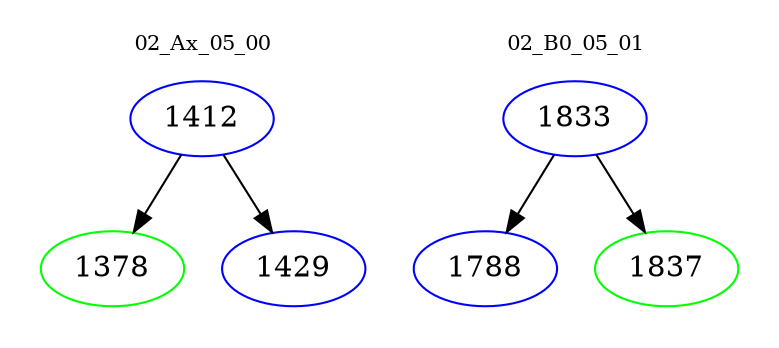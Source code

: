 digraph{
subgraph cluster_0 {
color = white
label = "02_Ax_05_00";
fontsize=10;
T0_1412 [label="1412", color="blue"]
T0_1412 -> T0_1378 [color="black"]
T0_1378 [label="1378", color="green"]
T0_1412 -> T0_1429 [color="black"]
T0_1429 [label="1429", color="blue"]
}
subgraph cluster_1 {
color = white
label = "02_B0_05_01";
fontsize=10;
T1_1833 [label="1833", color="blue"]
T1_1833 -> T1_1788 [color="black"]
T1_1788 [label="1788", color="blue"]
T1_1833 -> T1_1837 [color="black"]
T1_1837 [label="1837", color="green"]
}
}

